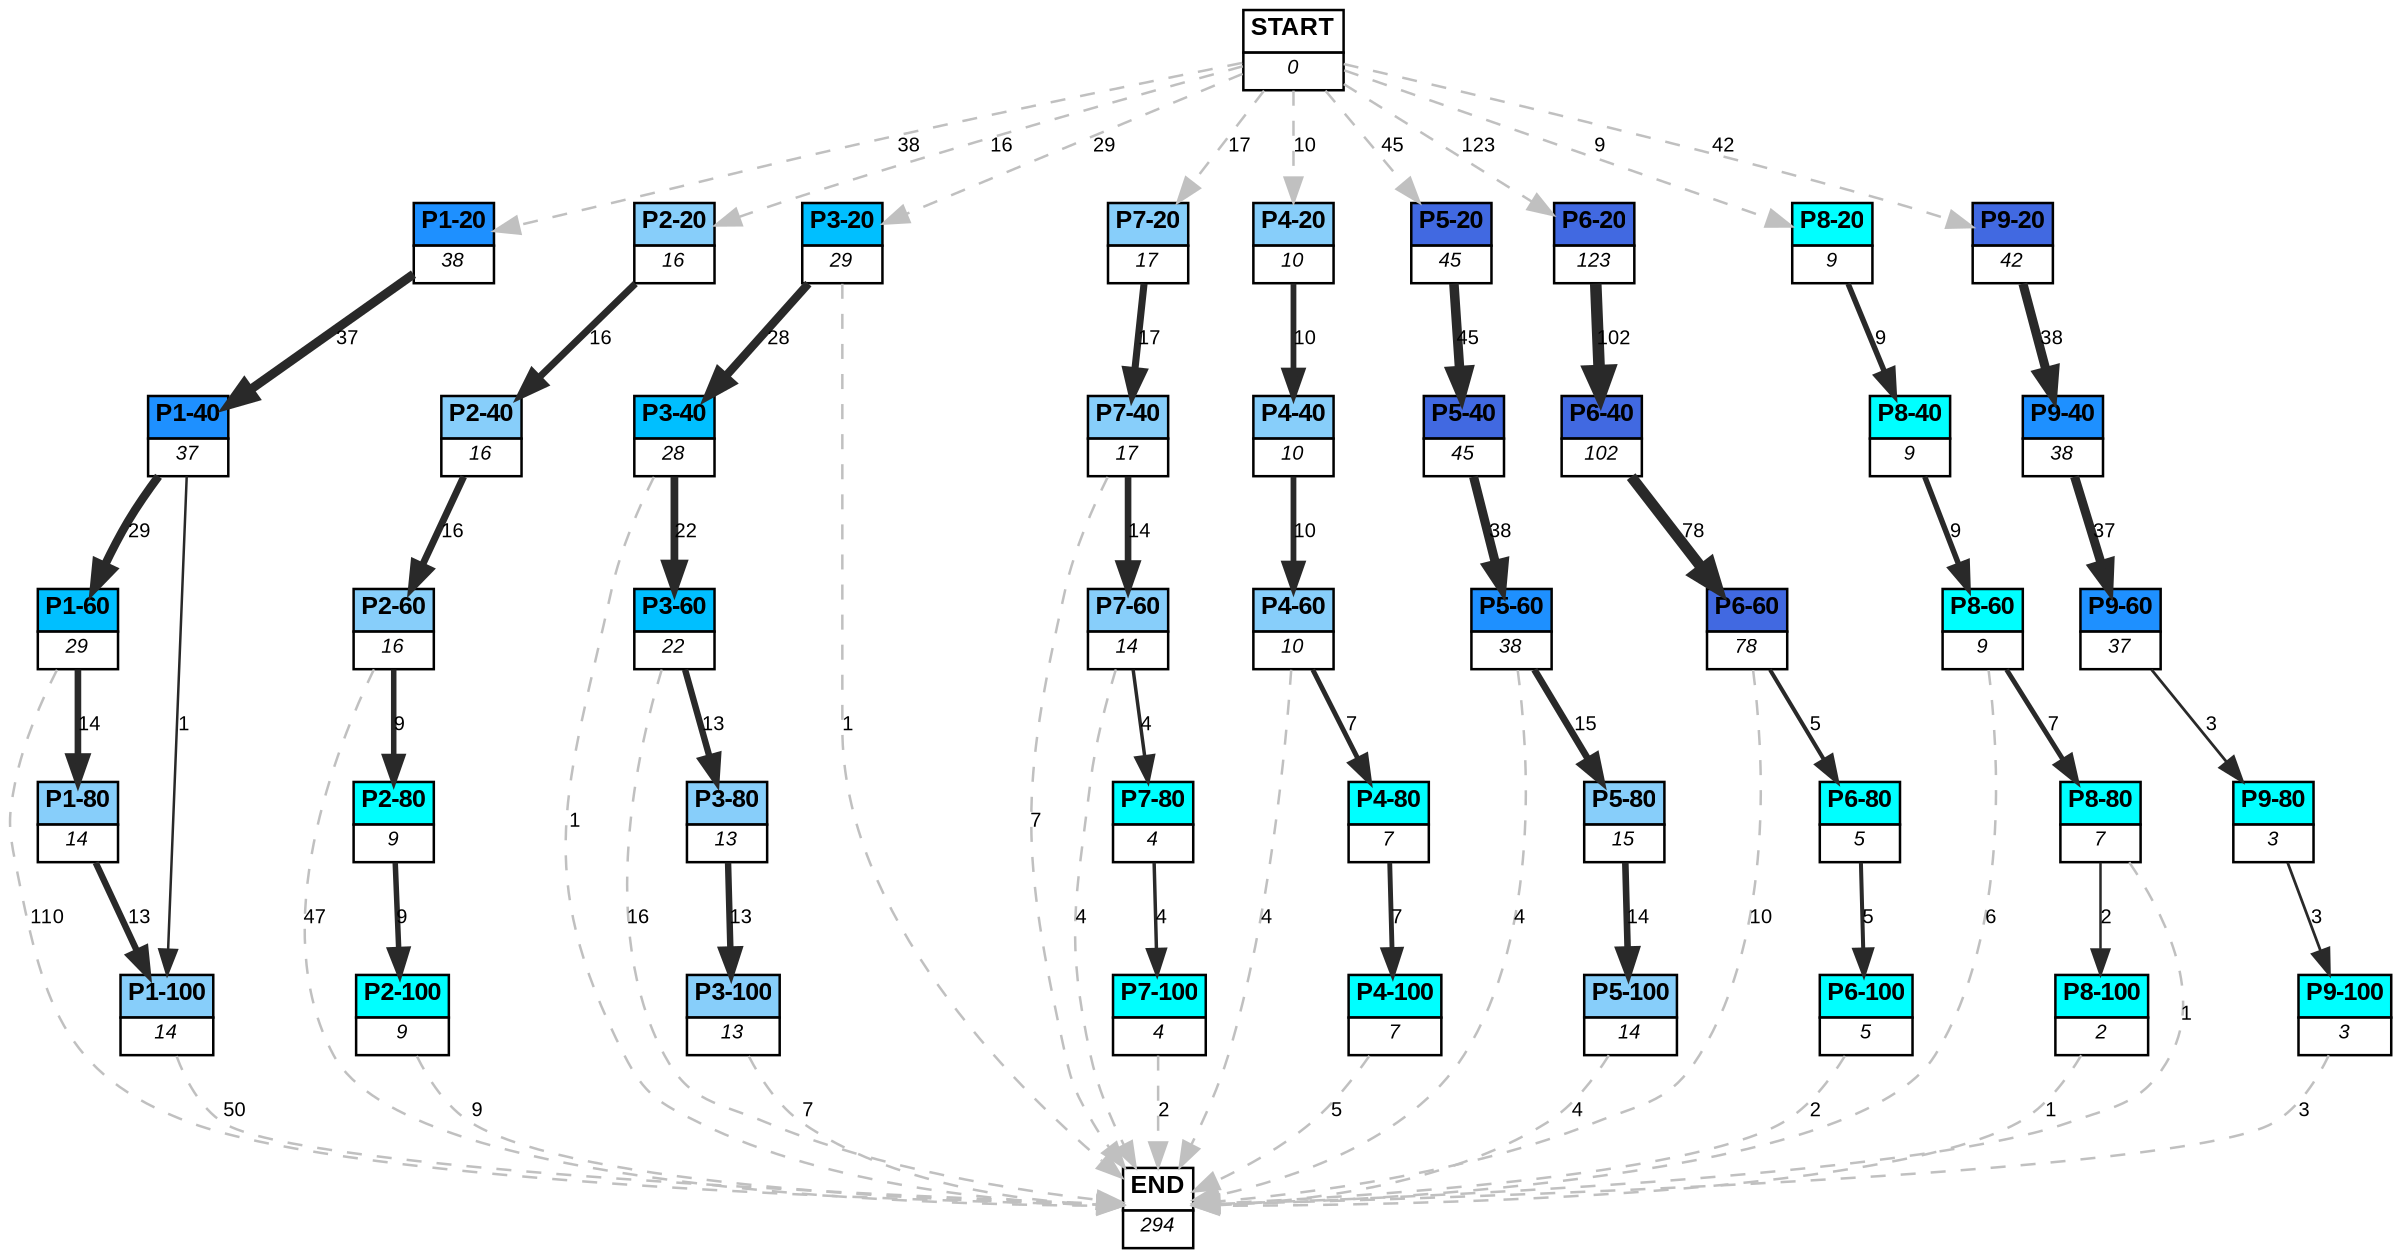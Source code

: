 digraph graphname {
	dpi = 150
	size="16,11!";
	margin = 0;
"START" [shape=plain, label=<<table border="0" cellborder="1" cellspacing="0"><tr><td bgcolor="white"><FONT face="Arial" POINT-SIZE="10"><b>START</b></FONT></td></tr><tr><td bgcolor="white"><FONT face="Arial" POINT-SIZE="8"><i>0</i></FONT></td></tr></table>>]

"P1-20" [shape=plain, label=<<table border="0" cellborder="1" cellspacing="0"><tr><td bgcolor="dodgerblue"><FONT face="Arial" POINT-SIZE="10"><b>P1-20</b></FONT></td></tr><tr><td bgcolor="white"><FONT face="Arial" POINT-SIZE="8"><i>38</i></FONT></td></tr></table>>]

"P1-40" [shape=plain, label=<<table border="0" cellborder="1" cellspacing="0"><tr><td bgcolor="dodgerblue"><FONT face="Arial" POINT-SIZE="10"><b>P1-40</b></FONT></td></tr><tr><td bgcolor="white"><FONT face="Arial" POINT-SIZE="8"><i>37</i></FONT></td></tr></table>>]

"P1-60" [shape=plain, label=<<table border="0" cellborder="1" cellspacing="0"><tr><td bgcolor="deepskyblue"><FONT face="Arial" POINT-SIZE="10"><b>P1-60</b></FONT></td></tr><tr><td bgcolor="white"><FONT face="Arial" POINT-SIZE="8"><i>29</i></FONT></td></tr></table>>]

"P1-80" [shape=plain, label=<<table border="0" cellborder="1" cellspacing="0"><tr><td bgcolor="lightskyblue"><FONT face="Arial" POINT-SIZE="10"><b>P1-80</b></FONT></td></tr><tr><td bgcolor="white"><FONT face="Arial" POINT-SIZE="8"><i>14</i></FONT></td></tr></table>>]

"P1-100" [shape=plain, label=<<table border="0" cellborder="1" cellspacing="0"><tr><td bgcolor="lightskyblue"><FONT face="Arial" POINT-SIZE="10"><b>P1-100</b></FONT></td></tr><tr><td bgcolor="white"><FONT face="Arial" POINT-SIZE="8"><i>14</i></FONT></td></tr></table>>]

"P2-20" [shape=plain, label=<<table border="0" cellborder="1" cellspacing="0"><tr><td bgcolor="lightskyblue"><FONT face="Arial" POINT-SIZE="10"><b>P2-20</b></FONT></td></tr><tr><td bgcolor="white"><FONT face="Arial" POINT-SIZE="8"><i>16</i></FONT></td></tr></table>>]

"P2-40" [shape=plain, label=<<table border="0" cellborder="1" cellspacing="0"><tr><td bgcolor="lightskyblue"><FONT face="Arial" POINT-SIZE="10"><b>P2-40</b></FONT></td></tr><tr><td bgcolor="white"><FONT face="Arial" POINT-SIZE="8"><i>16</i></FONT></td></tr></table>>]

"P2-60" [shape=plain, label=<<table border="0" cellborder="1" cellspacing="0"><tr><td bgcolor="lightskyblue"><FONT face="Arial" POINT-SIZE="10"><b>P2-60</b></FONT></td></tr><tr><td bgcolor="white"><FONT face="Arial" POINT-SIZE="8"><i>16</i></FONT></td></tr></table>>]

"P2-80" [shape=plain, label=<<table border="0" cellborder="1" cellspacing="0"><tr><td bgcolor="aqua"><FONT face="Arial" POINT-SIZE="10"><b>P2-80</b></FONT></td></tr><tr><td bgcolor="white"><FONT face="Arial" POINT-SIZE="8"><i>9</i></FONT></td></tr></table>>]

"P2-100" [shape=plain, label=<<table border="0" cellborder="1" cellspacing="0"><tr><td bgcolor="aqua"><FONT face="Arial" POINT-SIZE="10"><b>P2-100</b></FONT></td></tr><tr><td bgcolor="white"><FONT face="Arial" POINT-SIZE="8"><i>9</i></FONT></td></tr></table>>]

"P3-20" [shape=plain, label=<<table border="0" cellborder="1" cellspacing="0"><tr><td bgcolor="deepskyblue"><FONT face="Arial" POINT-SIZE="10"><b>P3-20</b></FONT></td></tr><tr><td bgcolor="white"><FONT face="Arial" POINT-SIZE="8"><i>29</i></FONT></td></tr></table>>]

"P3-40" [shape=plain, label=<<table border="0" cellborder="1" cellspacing="0"><tr><td bgcolor="deepskyblue"><FONT face="Arial" POINT-SIZE="10"><b>P3-40</b></FONT></td></tr><tr><td bgcolor="white"><FONT face="Arial" POINT-SIZE="8"><i>28</i></FONT></td></tr></table>>]

"P3-60" [shape=plain, label=<<table border="0" cellborder="1" cellspacing="0"><tr><td bgcolor="deepskyblue"><FONT face="Arial" POINT-SIZE="10"><b>P3-60</b></FONT></td></tr><tr><td bgcolor="white"><FONT face="Arial" POINT-SIZE="8"><i>22</i></FONT></td></tr></table>>]

"P3-80" [shape=plain, label=<<table border="0" cellborder="1" cellspacing="0"><tr><td bgcolor="lightskyblue"><FONT face="Arial" POINT-SIZE="10"><b>P3-80</b></FONT></td></tr><tr><td bgcolor="white"><FONT face="Arial" POINT-SIZE="8"><i>13</i></FONT></td></tr></table>>]

"P3-100" [shape=plain, label=<<table border="0" cellborder="1" cellspacing="0"><tr><td bgcolor="lightskyblue"><FONT face="Arial" POINT-SIZE="10"><b>P3-100</b></FONT></td></tr><tr><td bgcolor="white"><FONT face="Arial" POINT-SIZE="8"><i>13</i></FONT></td></tr></table>>]

"P7-20" [shape=plain, label=<<table border="0" cellborder="1" cellspacing="0"><tr><td bgcolor="lightskyblue"><FONT face="Arial" POINT-SIZE="10"><b>P7-20</b></FONT></td></tr><tr><td bgcolor="white"><FONT face="Arial" POINT-SIZE="8"><i>17</i></FONT></td></tr></table>>]

"P7-40" [shape=plain, label=<<table border="0" cellborder="1" cellspacing="0"><tr><td bgcolor="lightskyblue"><FONT face="Arial" POINT-SIZE="10"><b>P7-40</b></FONT></td></tr><tr><td bgcolor="white"><FONT face="Arial" POINT-SIZE="8"><i>17</i></FONT></td></tr></table>>]

"P7-60" [shape=plain, label=<<table border="0" cellborder="1" cellspacing="0"><tr><td bgcolor="lightskyblue"><FONT face="Arial" POINT-SIZE="10"><b>P7-60</b></FONT></td></tr><tr><td bgcolor="white"><FONT face="Arial" POINT-SIZE="8"><i>14</i></FONT></td></tr></table>>]

"P7-80" [shape=plain, label=<<table border="0" cellborder="1" cellspacing="0"><tr><td bgcolor="aqua"><FONT face="Arial" POINT-SIZE="10"><b>P7-80</b></FONT></td></tr><tr><td bgcolor="white"><FONT face="Arial" POINT-SIZE="8"><i>4</i></FONT></td></tr></table>>]

"P7-100" [shape=plain, label=<<table border="0" cellborder="1" cellspacing="0"><tr><td bgcolor="aqua"><FONT face="Arial" POINT-SIZE="10"><b>P7-100</b></FONT></td></tr><tr><td bgcolor="white"><FONT face="Arial" POINT-SIZE="8"><i>4</i></FONT></td></tr></table>>]

"P4-20" [shape=plain, label=<<table border="0" cellborder="1" cellspacing="0"><tr><td bgcolor="lightskyblue"><FONT face="Arial" POINT-SIZE="10"><b>P4-20</b></FONT></td></tr><tr><td bgcolor="white"><FONT face="Arial" POINT-SIZE="8"><i>10</i></FONT></td></tr></table>>]

"P4-40" [shape=plain, label=<<table border="0" cellborder="1" cellspacing="0"><tr><td bgcolor="lightskyblue"><FONT face="Arial" POINT-SIZE="10"><b>P4-40</b></FONT></td></tr><tr><td bgcolor="white"><FONT face="Arial" POINT-SIZE="8"><i>10</i></FONT></td></tr></table>>]

"P4-60" [shape=plain, label=<<table border="0" cellborder="1" cellspacing="0"><tr><td bgcolor="lightskyblue"><FONT face="Arial" POINT-SIZE="10"><b>P4-60</b></FONT></td></tr><tr><td bgcolor="white"><FONT face="Arial" POINT-SIZE="8"><i>10</i></FONT></td></tr></table>>]

"P5-20" [shape=plain, label=<<table border="0" cellborder="1" cellspacing="0"><tr><td bgcolor="royalblue"><FONT face="Arial" POINT-SIZE="10"><b>P5-20</b></FONT></td></tr><tr><td bgcolor="white"><FONT face="Arial" POINT-SIZE="8"><i>45</i></FONT></td></tr></table>>]

"P5-40" [shape=plain, label=<<table border="0" cellborder="1" cellspacing="0"><tr><td bgcolor="royalblue"><FONT face="Arial" POINT-SIZE="10"><b>P5-40</b></FONT></td></tr><tr><td bgcolor="white"><FONT face="Arial" POINT-SIZE="8"><i>45</i></FONT></td></tr></table>>]

"P5-60" [shape=plain, label=<<table border="0" cellborder="1" cellspacing="0"><tr><td bgcolor="dodgerblue"><FONT face="Arial" POINT-SIZE="10"><b>P5-60</b></FONT></td></tr><tr><td bgcolor="white"><FONT face="Arial" POINT-SIZE="8"><i>38</i></FONT></td></tr></table>>]

"P6-20" [shape=plain, label=<<table border="0" cellborder="1" cellspacing="0"><tr><td bgcolor="royalblue"><FONT face="Arial" POINT-SIZE="10"><b>P6-20</b></FONT></td></tr><tr><td bgcolor="white"><FONT face="Arial" POINT-SIZE="8"><i>123</i></FONT></td></tr></table>>]

"P6-40" [shape=plain, label=<<table border="0" cellborder="1" cellspacing="0"><tr><td bgcolor="royalblue"><FONT face="Arial" POINT-SIZE="10"><b>P6-40</b></FONT></td></tr><tr><td bgcolor="white"><FONT face="Arial" POINT-SIZE="8"><i>102</i></FONT></td></tr></table>>]

"P6-60" [shape=plain, label=<<table border="0" cellborder="1" cellspacing="0"><tr><td bgcolor="royalblue"><FONT face="Arial" POINT-SIZE="10"><b>P6-60</b></FONT></td></tr><tr><td bgcolor="white"><FONT face="Arial" POINT-SIZE="8"><i>78</i></FONT></td></tr></table>>]

"P8-20" [shape=plain, label=<<table border="0" cellborder="1" cellspacing="0"><tr><td bgcolor="aqua"><FONT face="Arial" POINT-SIZE="10"><b>P8-20</b></FONT></td></tr><tr><td bgcolor="white"><FONT face="Arial" POINT-SIZE="8"><i>9</i></FONT></td></tr></table>>]

"P8-40" [shape=plain, label=<<table border="0" cellborder="1" cellspacing="0"><tr><td bgcolor="aqua"><FONT face="Arial" POINT-SIZE="10"><b>P8-40</b></FONT></td></tr><tr><td bgcolor="white"><FONT face="Arial" POINT-SIZE="8"><i>9</i></FONT></td></tr></table>>]

"P8-60" [shape=plain, label=<<table border="0" cellborder="1" cellspacing="0"><tr><td bgcolor="aqua"><FONT face="Arial" POINT-SIZE="10"><b>P8-60</b></FONT></td></tr><tr><td bgcolor="white"><FONT face="Arial" POINT-SIZE="8"><i>9</i></FONT></td></tr></table>>]

"P9-20" [shape=plain, label=<<table border="0" cellborder="1" cellspacing="0"><tr><td bgcolor="royalblue"><FONT face="Arial" POINT-SIZE="10"><b>P9-20</b></FONT></td></tr><tr><td bgcolor="white"><FONT face="Arial" POINT-SIZE="8"><i>42</i></FONT></td></tr></table>>]

"P9-40" [shape=plain, label=<<table border="0" cellborder="1" cellspacing="0"><tr><td bgcolor="dodgerblue"><FONT face="Arial" POINT-SIZE="10"><b>P9-40</b></FONT></td></tr><tr><td bgcolor="white"><FONT face="Arial" POINT-SIZE="8"><i>38</i></FONT></td></tr></table>>]

"P9-60" [shape=plain, label=<<table border="0" cellborder="1" cellspacing="0"><tr><td bgcolor="dodgerblue"><FONT face="Arial" POINT-SIZE="10"><b>P9-60</b></FONT></td></tr><tr><td bgcolor="white"><FONT face="Arial" POINT-SIZE="8"><i>37</i></FONT></td></tr></table>>]

"P5-80" [shape=plain, label=<<table border="0" cellborder="1" cellspacing="0"><tr><td bgcolor="lightskyblue"><FONT face="Arial" POINT-SIZE="10"><b>P5-80</b></FONT></td></tr><tr><td bgcolor="white"><FONT face="Arial" POINT-SIZE="8"><i>15</i></FONT></td></tr></table>>]

"P5-100" [shape=plain, label=<<table border="0" cellborder="1" cellspacing="0"><tr><td bgcolor="lightskyblue"><FONT face="Arial" POINT-SIZE="10"><b>P5-100</b></FONT></td></tr><tr><td bgcolor="white"><FONT face="Arial" POINT-SIZE="8"><i>14</i></FONT></td></tr></table>>]

"P4-80" [shape=plain, label=<<table border="0" cellborder="1" cellspacing="0"><tr><td bgcolor="aqua"><FONT face="Arial" POINT-SIZE="10"><b>P4-80</b></FONT></td></tr><tr><td bgcolor="white"><FONT face="Arial" POINT-SIZE="8"><i>7</i></FONT></td></tr></table>>]

"P4-100" [shape=plain, label=<<table border="0" cellborder="1" cellspacing="0"><tr><td bgcolor="aqua"><FONT face="Arial" POINT-SIZE="10"><b>P4-100</b></FONT></td></tr><tr><td bgcolor="white"><FONT face="Arial" POINT-SIZE="8"><i>7</i></FONT></td></tr></table>>]

"P8-80" [shape=plain, label=<<table border="0" cellborder="1" cellspacing="0"><tr><td bgcolor="aqua"><FONT face="Arial" POINT-SIZE="10"><b>P8-80</b></FONT></td></tr><tr><td bgcolor="white"><FONT face="Arial" POINT-SIZE="8"><i>7</i></FONT></td></tr></table>>]

"P6-80" [shape=plain, label=<<table border="0" cellborder="1" cellspacing="0"><tr><td bgcolor="aqua"><FONT face="Arial" POINT-SIZE="10"><b>P6-80</b></FONT></td></tr><tr><td bgcolor="white"><FONT face="Arial" POINT-SIZE="8"><i>5</i></FONT></td></tr></table>>]

"P6-100" [shape=plain, label=<<table border="0" cellborder="1" cellspacing="0"><tr><td bgcolor="aqua"><FONT face="Arial" POINT-SIZE="10"><b>P6-100</b></FONT></td></tr><tr><td bgcolor="white"><FONT face="Arial" POINT-SIZE="8"><i>5</i></FONT></td></tr></table>>]

"P8-100" [shape=plain, label=<<table border="0" cellborder="1" cellspacing="0"><tr><td bgcolor="aqua"><FONT face="Arial" POINT-SIZE="10"><b>P8-100</b></FONT></td></tr><tr><td bgcolor="white"><FONT face="Arial" POINT-SIZE="8"><i>2</i></FONT></td></tr></table>>]

"P9-80" [shape=plain, label=<<table border="0" cellborder="1" cellspacing="0"><tr><td bgcolor="aqua"><FONT face="Arial" POINT-SIZE="10"><b>P9-80</b></FONT></td></tr><tr><td bgcolor="white"><FONT face="Arial" POINT-SIZE="8"><i>3</i></FONT></td></tr></table>>]

"P9-100" [shape=plain, label=<<table border="0" cellborder="1" cellspacing="0"><tr><td bgcolor="aqua"><FONT face="Arial" POINT-SIZE="10"><b>P9-100</b></FONT></td></tr><tr><td bgcolor="white"><FONT face="Arial" POINT-SIZE="8"><i>3</i></FONT></td></tr></table>>]

"END" [shape=plain, label=<<table border="0" cellborder="1" cellspacing="0"><tr><td bgcolor="white"><FONT face="Arial" POINT-SIZE="10"><b>END</b></FONT></td></tr><tr><td bgcolor="white"><FONT face="Arial" POINT-SIZE="8"><i>294</i></FONT></td></tr></table>>]

"START" -> "P1-20" [ style = dashed color=grey label ="38" labelfloat=false fontname="Arial" fontsize=8]

"START" -> "P2-20" [ style = dashed color=grey label ="16" labelfloat=false fontname="Arial" fontsize=8]

"START" -> "P3-20" [ style = dashed color=grey label ="29" labelfloat=false fontname="Arial" fontsize=8]

"START" -> "P7-20" [ style = dashed color=grey label ="17" labelfloat=false fontname="Arial" fontsize=8]

"START" -> "P4-20" [ style = dashed color=grey label ="10" labelfloat=false fontname="Arial" fontsize=8]

"START" -> "P5-20" [ style = dashed color=grey label ="45" labelfloat=false fontname="Arial" fontsize=8]

"START" -> "P6-20" [ style = dashed color=grey label ="123" labelfloat=false fontname="Arial" fontsize=8]

"START" -> "P8-20" [ style = dashed color=grey label ="9" labelfloat=false fontname="Arial" fontsize=8]

"START" -> "P9-20" [ style = dashed color=grey label ="42" labelfloat=false fontname="Arial" fontsize=8]

"P1-20" -> "P1-40" [ color=grey16 penwidth = "3.61091791264422"label ="37" labelfloat=false fontname="Arial" fontsize=8]

"P1-40" -> "P1-60" [ color=grey16 penwidth = "3.36729582998647"label ="29" labelfloat=false fontname="Arial" fontsize=8]

"P1-40" -> "P1-100" [ color=grey16 penwidth = "1"label ="1" labelfloat=false fontname="Arial" fontsize=8]

"P1-60" -> "P1-80" [ color=grey16 penwidth = "2.63905732961526"label ="14" labelfloat=false fontname="Arial" fontsize=8]

"P1-60" -> "END" [ style = dashed color=grey label ="110" labelfloat=false fontname="Arial" fontsize=8]

"P1-80" -> "P1-100" [ color=grey16 penwidth = "2.56494935746154"label ="13" labelfloat=false fontname="Arial" fontsize=8]

"P1-100" -> "END" [ style = dashed color=grey label ="50" labelfloat=false fontname="Arial" fontsize=8]

"P2-20" -> "P2-40" [ color=grey16 penwidth = "2.77258872223978"label ="16" labelfloat=false fontname="Arial" fontsize=8]

"P2-40" -> "P2-60" [ color=grey16 penwidth = "2.77258872223978"label ="16" labelfloat=false fontname="Arial" fontsize=8]

"P2-60" -> "P2-80" [ color=grey16 penwidth = "2.19722457733622"label ="9" labelfloat=false fontname="Arial" fontsize=8]

"P2-60" -> "END" [ style = dashed color=grey label ="47" labelfloat=false fontname="Arial" fontsize=8]

"P2-80" -> "P2-100" [ color=grey16 penwidth = "2.19722457733622"label ="9" labelfloat=false fontname="Arial" fontsize=8]

"P2-100" -> "END" [ style = dashed color=grey label ="9" labelfloat=false fontname="Arial" fontsize=8]

"P3-20" -> "P3-40" [ color=grey16 penwidth = "3.3322045101752"label ="28" labelfloat=false fontname="Arial" fontsize=8]

"P3-20" -> "END" [ style = dashed color=grey label ="1" labelfloat=false fontname="Arial" fontsize=8]

"P3-40" -> "P3-60" [ color=grey16 penwidth = "3.09104245335832"label ="22" labelfloat=false fontname="Arial" fontsize=8]

"P3-40" -> "END" [ style = dashed color=grey label ="1" labelfloat=false fontname="Arial" fontsize=8]

"P3-60" -> "P3-80" [ color=grey16 penwidth = "2.56494935746154"label ="13" labelfloat=false fontname="Arial" fontsize=8]

"P3-60" -> "END" [ style = dashed color=grey label ="16" labelfloat=false fontname="Arial" fontsize=8]

"P3-80" -> "P3-100" [ color=grey16 penwidth = "2.56494935746154"label ="13" labelfloat=false fontname="Arial" fontsize=8]

"P3-100" -> "END" [ style = dashed color=grey label ="7" labelfloat=false fontname="Arial" fontsize=8]

"P7-20" -> "P7-40" [ color=grey16 penwidth = "2.83321334405622"label ="17" labelfloat=false fontname="Arial" fontsize=8]

"P7-40" -> "P7-60" [ color=grey16 penwidth = "2.63905732961526"label ="14" labelfloat=false fontname="Arial" fontsize=8]

"P7-40" -> "END" [ style = dashed color=grey label ="7" labelfloat=false fontname="Arial" fontsize=8]

"P7-60" -> "P7-80" [ color=grey16 penwidth = "1.38629436111989"label ="4" labelfloat=false fontname="Arial" fontsize=8]

"P7-60" -> "END" [ style = dashed color=grey label ="4" labelfloat=false fontname="Arial" fontsize=8]

"P7-80" -> "P7-100" [ color=grey16 penwidth = "1.38629436111989"label ="4" labelfloat=false fontname="Arial" fontsize=8]

"P7-100" -> "END" [ style = dashed color=grey label ="2" labelfloat=false fontname="Arial" fontsize=8]

"P4-20" -> "P4-40" [ color=grey16 penwidth = "2.30258509299405"label ="10" labelfloat=false fontname="Arial" fontsize=8]

"P4-40" -> "P4-60" [ color=grey16 penwidth = "2.30258509299405"label ="10" labelfloat=false fontname="Arial" fontsize=8]

"P4-60" -> "P4-80" [ color=grey16 penwidth = "1.94591014905531"label ="7" labelfloat=false fontname="Arial" fontsize=8]

"P4-60" -> "END" [ style = dashed color=grey label ="4" labelfloat=false fontname="Arial" fontsize=8]

"P5-20" -> "P5-40" [ color=grey16 penwidth = "3.80666248977032"label ="45" labelfloat=false fontname="Arial" fontsize=8]

"P5-40" -> "P5-60" [ color=grey16 penwidth = "3.63758615972639"label ="38" labelfloat=false fontname="Arial" fontsize=8]

"P5-60" -> "P5-80" [ color=grey16 penwidth = "2.70805020110221"label ="15" labelfloat=false fontname="Arial" fontsize=8]

"P5-60" -> "END" [ style = dashed color=grey label ="4" labelfloat=false fontname="Arial" fontsize=8]

"P6-20" -> "P6-40" [ color=grey16 penwidth = "4.62497281328427"label ="102" labelfloat=false fontname="Arial" fontsize=8]

"P6-40" -> "P6-60" [ color=grey16 penwidth = "4.35670882668959"label ="78" labelfloat=false fontname="Arial" fontsize=8]

"P6-60" -> "P6-80" [ color=grey16 penwidth = "1.6094379124341"label ="5" labelfloat=false fontname="Arial" fontsize=8]

"P6-60" -> "END" [ style = dashed color=grey label ="10" labelfloat=false fontname="Arial" fontsize=8]

"P8-20" -> "P8-40" [ color=grey16 penwidth = "2.19722457733622"label ="9" labelfloat=false fontname="Arial" fontsize=8]

"P8-40" -> "P8-60" [ color=grey16 penwidth = "2.19722457733622"label ="9" labelfloat=false fontname="Arial" fontsize=8]

"P8-60" -> "P8-80" [ color=grey16 penwidth = "1.94591014905531"label ="7" labelfloat=false fontname="Arial" fontsize=8]

"P8-60" -> "END" [ style = dashed color=grey label ="6" labelfloat=false fontname="Arial" fontsize=8]

"P9-20" -> "P9-40" [ color=grey16 penwidth = "3.63758615972639"label ="38" labelfloat=false fontname="Arial" fontsize=8]

"P9-40" -> "P9-60" [ color=grey16 penwidth = "3.61091791264422"label ="37" labelfloat=false fontname="Arial" fontsize=8]

"P9-60" -> "P9-80" [ color=grey16 penwidth = "1.09861228866811"label ="3" labelfloat=false fontname="Arial" fontsize=8]

"P5-80" -> "P5-100" [ color=grey16 penwidth = "2.63905732961526"label ="14" labelfloat=false fontname="Arial" fontsize=8]

"P5-100" -> "END" [ style = dashed color=grey label ="4" labelfloat=false fontname="Arial" fontsize=8]

"P4-80" -> "P4-100" [ color=grey16 penwidth = "1.94591014905531"label ="7" labelfloat=false fontname="Arial" fontsize=8]

"P4-100" -> "END" [ style = dashed color=grey label ="5" labelfloat=false fontname="Arial" fontsize=8]

"P8-80" -> "P8-100" [ color=grey16 penwidth = "1"label ="2" labelfloat=false fontname="Arial" fontsize=8]

"P8-80" -> "END" [ style = dashed color=grey label ="1" labelfloat=false fontname="Arial" fontsize=8]

"P6-80" -> "P6-100" [ color=grey16 penwidth = "1.6094379124341"label ="5" labelfloat=false fontname="Arial" fontsize=8]

"P6-100" -> "END" [ style = dashed color=grey label ="2" labelfloat=false fontname="Arial" fontsize=8]

"P8-100" -> "END" [ style = dashed color=grey label ="1" labelfloat=false fontname="Arial" fontsize=8]

"P9-80" -> "P9-100" [ color=grey16 penwidth = "1.09861228866811"label ="3" labelfloat=false fontname="Arial" fontsize=8]

"P9-100" -> "END" [ style = dashed color=grey label ="3" labelfloat=false fontname="Arial" fontsize=8]

}
